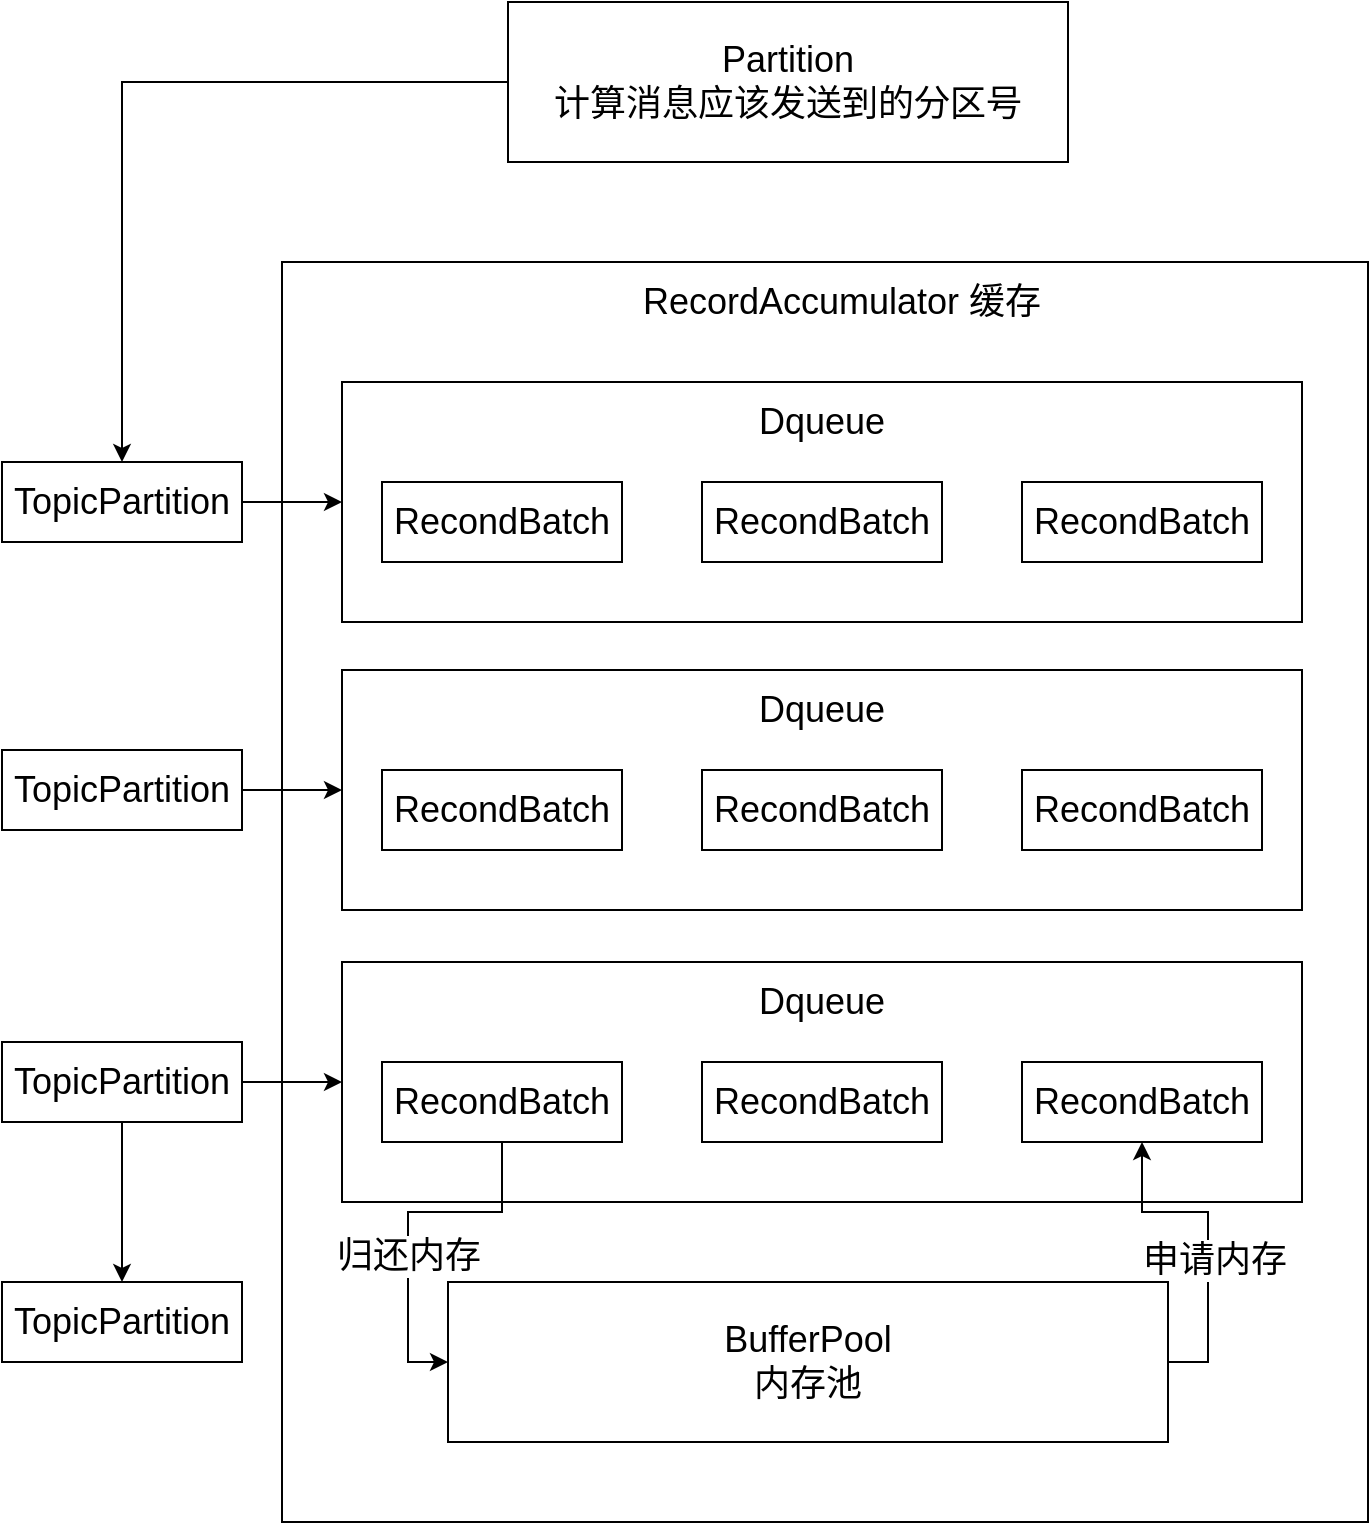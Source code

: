 <mxfile version="12.5.3" type="device"><diagram id="HPC5vvj0BNln2EBE-u-j" name="第 1 页"><mxGraphModel dx="1106" dy="892" grid="1" gridSize="10" guides="1" tooltips="1" connect="1" arrows="1" fold="1" page="1" pageScale="1" pageWidth="827" pageHeight="1169" math="0" shadow="0"><root><mxCell id="0"/><mxCell id="1" parent="0"/><mxCell id="037iugxsaU_QQbkuRc6L-31" style="edgeStyle=orthogonalEdgeStyle;rounded=0;orthogonalLoop=1;jettySize=auto;html=1;" edge="1" parent="1" source="VbUg9vRLdNG174MsWkqL-1" target="037iugxsaU_QQbkuRc6L-18"><mxGeometry relative="1" as="geometry"/></mxCell><mxCell id="VbUg9vRLdNG174MsWkqL-1" value="&lt;font style=&quot;font-size: 18px&quot;&gt;Partition&lt;br&gt;计算消息应该发送到的分区号&lt;/font&gt;" style="rounded=0;whiteSpace=wrap;html=1;" parent="1" vertex="1"><mxGeometry x="293" y="40" width="280" height="80" as="geometry"/></mxCell><mxCell id="037iugxsaU_QQbkuRc6L-1" value="" style="rounded=0;whiteSpace=wrap;html=1;" vertex="1" parent="1"><mxGeometry x="180" y="170" width="543" height="630" as="geometry"/></mxCell><mxCell id="037iugxsaU_QQbkuRc6L-2" value="" style="rounded=0;whiteSpace=wrap;html=1;" vertex="1" parent="1"><mxGeometry x="210" y="520" width="480" height="120" as="geometry"/></mxCell><mxCell id="037iugxsaU_QQbkuRc6L-3" value="&lt;font style=&quot;font-size: 18px&quot;&gt;RecordAccumulator 缓存&lt;/font&gt;" style="text;html=1;strokeColor=none;fillColor=none;align=center;verticalAlign=middle;whiteSpace=wrap;rounded=0;" vertex="1" parent="1"><mxGeometry x="340" y="170" width="240" height="40" as="geometry"/></mxCell><mxCell id="037iugxsaU_QQbkuRc6L-4" value="" style="rounded=0;whiteSpace=wrap;html=1;" vertex="1" parent="1"><mxGeometry x="210" y="230" width="480" height="120" as="geometry"/></mxCell><mxCell id="037iugxsaU_QQbkuRc6L-5" value="&lt;font style=&quot;font-size: 18px&quot;&gt;RecondBatch&lt;/font&gt;" style="rounded=0;whiteSpace=wrap;html=1;" vertex="1" parent="1"><mxGeometry x="230" y="280" width="120" height="40" as="geometry"/></mxCell><mxCell id="037iugxsaU_QQbkuRc6L-6" value="&lt;font style=&quot;font-size: 18px&quot;&gt;RecondBatch&lt;/font&gt;" style="rounded=0;whiteSpace=wrap;html=1;" vertex="1" parent="1"><mxGeometry x="390" y="280" width="120" height="40" as="geometry"/></mxCell><mxCell id="037iugxsaU_QQbkuRc6L-7" value="&lt;font style=&quot;font-size: 18px&quot;&gt;RecondBatch&lt;/font&gt;" style="rounded=0;whiteSpace=wrap;html=1;" vertex="1" parent="1"><mxGeometry x="550" y="280" width="120" height="40" as="geometry"/></mxCell><mxCell id="037iugxsaU_QQbkuRc6L-8" value="&lt;font style=&quot;font-size: 18px&quot;&gt;Dqueue&lt;/font&gt;" style="text;html=1;strokeColor=none;fillColor=none;align=center;verticalAlign=middle;whiteSpace=wrap;rounded=0;" vertex="1" parent="1"><mxGeometry x="410" y="230" width="80" height="40" as="geometry"/></mxCell><mxCell id="037iugxsaU_QQbkuRc6L-9" value="" style="rounded=0;whiteSpace=wrap;html=1;" vertex="1" parent="1"><mxGeometry x="210" y="374" width="480" height="120" as="geometry"/></mxCell><mxCell id="037iugxsaU_QQbkuRc6L-10" value="&lt;font style=&quot;font-size: 18px&quot;&gt;RecondBatch&lt;/font&gt;" style="rounded=0;whiteSpace=wrap;html=1;" vertex="1" parent="1"><mxGeometry x="230" y="424" width="120" height="40" as="geometry"/></mxCell><mxCell id="037iugxsaU_QQbkuRc6L-11" value="&lt;font style=&quot;font-size: 18px&quot;&gt;RecondBatch&lt;/font&gt;" style="rounded=0;whiteSpace=wrap;html=1;" vertex="1" parent="1"><mxGeometry x="390" y="424" width="120" height="40" as="geometry"/></mxCell><mxCell id="037iugxsaU_QQbkuRc6L-12" value="&lt;font style=&quot;font-size: 18px&quot;&gt;RecondBatch&lt;/font&gt;" style="rounded=0;whiteSpace=wrap;html=1;" vertex="1" parent="1"><mxGeometry x="550" y="424" width="120" height="40" as="geometry"/></mxCell><mxCell id="037iugxsaU_QQbkuRc6L-13" value="&lt;font style=&quot;font-size: 18px&quot;&gt;Dqueue&lt;/font&gt;" style="text;html=1;strokeColor=none;fillColor=none;align=center;verticalAlign=middle;whiteSpace=wrap;rounded=0;" vertex="1" parent="1"><mxGeometry x="410" y="374" width="80" height="40" as="geometry"/></mxCell><mxCell id="037iugxsaU_QQbkuRc6L-28" style="edgeStyle=orthogonalEdgeStyle;rounded=0;orthogonalLoop=1;jettySize=auto;html=1;entryX=0;entryY=0.5;entryDx=0;entryDy=0;" edge="1" parent="1" source="037iugxsaU_QQbkuRc6L-14" target="037iugxsaU_QQbkuRc6L-26"><mxGeometry relative="1" as="geometry"/></mxCell><mxCell id="037iugxsaU_QQbkuRc6L-30" value="&lt;font style=&quot;font-size: 18px&quot;&gt;归还内存&lt;/font&gt;" style="text;html=1;align=center;verticalAlign=middle;resizable=0;points=[];labelBackgroundColor=#ffffff;" vertex="1" connectable="0" parent="037iugxsaU_QQbkuRc6L-28"><mxGeometry x="0.175" relative="1" as="geometry"><mxPoint as="offset"/></mxGeometry></mxCell><mxCell id="037iugxsaU_QQbkuRc6L-14" value="&lt;font style=&quot;font-size: 18px&quot;&gt;RecondBatch&lt;/font&gt;" style="rounded=0;whiteSpace=wrap;html=1;" vertex="1" parent="1"><mxGeometry x="230" y="570" width="120" height="40" as="geometry"/></mxCell><mxCell id="037iugxsaU_QQbkuRc6L-15" value="&lt;font style=&quot;font-size: 18px&quot;&gt;RecondBatch&lt;/font&gt;" style="rounded=0;whiteSpace=wrap;html=1;" vertex="1" parent="1"><mxGeometry x="390" y="570" width="120" height="40" as="geometry"/></mxCell><mxCell id="037iugxsaU_QQbkuRc6L-16" value="&lt;font style=&quot;font-size: 18px&quot;&gt;RecondBatch&lt;/font&gt;" style="rounded=0;whiteSpace=wrap;html=1;" vertex="1" parent="1"><mxGeometry x="550" y="570" width="120" height="40" as="geometry"/></mxCell><mxCell id="037iugxsaU_QQbkuRc6L-17" value="&lt;font style=&quot;font-size: 18px&quot;&gt;Dqueue&lt;/font&gt;" style="text;html=1;strokeColor=none;fillColor=none;align=center;verticalAlign=middle;whiteSpace=wrap;rounded=0;" vertex="1" parent="1"><mxGeometry x="410" y="520" width="80" height="40" as="geometry"/></mxCell><mxCell id="037iugxsaU_QQbkuRc6L-21" style="edgeStyle=orthogonalEdgeStyle;rounded=0;orthogonalLoop=1;jettySize=auto;html=1;" edge="1" parent="1" source="037iugxsaU_QQbkuRc6L-18" target="037iugxsaU_QQbkuRc6L-4"><mxGeometry relative="1" as="geometry"/></mxCell><mxCell id="037iugxsaU_QQbkuRc6L-18" value="&lt;font style=&quot;font-size: 18px&quot;&gt;TopicPartition&lt;/font&gt;" style="rounded=0;whiteSpace=wrap;html=1;" vertex="1" parent="1"><mxGeometry x="40" y="270" width="120" height="40" as="geometry"/></mxCell><mxCell id="037iugxsaU_QQbkuRc6L-22" style="edgeStyle=orthogonalEdgeStyle;rounded=0;orthogonalLoop=1;jettySize=auto;html=1;entryX=0;entryY=0.5;entryDx=0;entryDy=0;" edge="1" parent="1" source="037iugxsaU_QQbkuRc6L-19" target="037iugxsaU_QQbkuRc6L-9"><mxGeometry relative="1" as="geometry"/></mxCell><mxCell id="037iugxsaU_QQbkuRc6L-19" value="&lt;font style=&quot;font-size: 18px&quot;&gt;TopicPartition&lt;/font&gt;" style="rounded=0;whiteSpace=wrap;html=1;" vertex="1" parent="1"><mxGeometry x="40" y="414" width="120" height="40" as="geometry"/></mxCell><mxCell id="037iugxsaU_QQbkuRc6L-23" style="edgeStyle=orthogonalEdgeStyle;rounded=0;orthogonalLoop=1;jettySize=auto;html=1;entryX=0;entryY=0.5;entryDx=0;entryDy=0;" edge="1" parent="1" source="037iugxsaU_QQbkuRc6L-20" target="037iugxsaU_QQbkuRc6L-2"><mxGeometry relative="1" as="geometry"/></mxCell><mxCell id="037iugxsaU_QQbkuRc6L-25" value="" style="edgeStyle=orthogonalEdgeStyle;rounded=0;orthogonalLoop=1;jettySize=auto;html=1;" edge="1" parent="1" source="037iugxsaU_QQbkuRc6L-20" target="037iugxsaU_QQbkuRc6L-24"><mxGeometry relative="1" as="geometry"/></mxCell><mxCell id="037iugxsaU_QQbkuRc6L-20" value="&lt;font style=&quot;font-size: 18px&quot;&gt;TopicPartition&lt;/font&gt;" style="rounded=0;whiteSpace=wrap;html=1;" vertex="1" parent="1"><mxGeometry x="40" y="560" width="120" height="40" as="geometry"/></mxCell><mxCell id="037iugxsaU_QQbkuRc6L-24" value="&lt;font style=&quot;font-size: 18px&quot;&gt;TopicPartition&lt;/font&gt;" style="rounded=0;whiteSpace=wrap;html=1;" vertex="1" parent="1"><mxGeometry x="40" y="680" width="120" height="40" as="geometry"/></mxCell><mxCell id="037iugxsaU_QQbkuRc6L-27" style="edgeStyle=orthogonalEdgeStyle;rounded=0;orthogonalLoop=1;jettySize=auto;html=1;entryX=0.5;entryY=1;entryDx=0;entryDy=0;exitX=1;exitY=0.5;exitDx=0;exitDy=0;" edge="1" parent="1" source="037iugxsaU_QQbkuRc6L-26" target="037iugxsaU_QQbkuRc6L-16"><mxGeometry relative="1" as="geometry"/></mxCell><mxCell id="037iugxsaU_QQbkuRc6L-29" value="&lt;font style=&quot;font-size: 18px&quot;&gt;申请内存&lt;/font&gt;" style="text;html=1;align=center;verticalAlign=middle;resizable=0;points=[];labelBackgroundColor=#ffffff;" vertex="1" connectable="0" parent="037iugxsaU_QQbkuRc6L-27"><mxGeometry x="-0.129" y="-3" relative="1" as="geometry"><mxPoint as="offset"/></mxGeometry></mxCell><mxCell id="037iugxsaU_QQbkuRc6L-26" value="&lt;font style=&quot;font-size: 18px&quot;&gt;BufferPool&lt;br&gt;内存池&lt;/font&gt;" style="rounded=0;whiteSpace=wrap;html=1;" vertex="1" parent="1"><mxGeometry x="263" y="680" width="360" height="80" as="geometry"/></mxCell></root></mxGraphModel></diagram></mxfile>